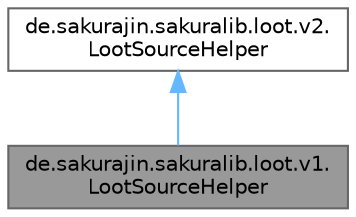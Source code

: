 digraph "de.sakurajin.sakuralib.loot.v1.LootSourceHelper"
{
 // LATEX_PDF_SIZE
  bgcolor="transparent";
  edge [fontname=Helvetica,fontsize=10,labelfontname=Helvetica,labelfontsize=10];
  node [fontname=Helvetica,fontsize=10,shape=box,height=0.2,width=0.4];
  Node1 [label="de.sakurajin.sakuralib.loot.v1.\lLootSourceHelper",height=0.2,width=0.4,color="gray40", fillcolor="grey60", style="filled", fontcolor="black",tooltip="This helper class allows decoding and encoding of loot table sources."];
  Node2 -> Node1 [dir="back",color="steelblue1",style="solid"];
  Node2 [label="de.sakurajin.sakuralib.loot.v2.\lLootSourceHelper",height=0.2,width=0.4,color="gray40", fillcolor="white", style="filled",URL="$classde_1_1sakurajin_1_1sakuralib_1_1loot_1_1v2_1_1LootSourceHelper.html",tooltip="This helper class allows decoding and encoding of loot table sources."];
}
